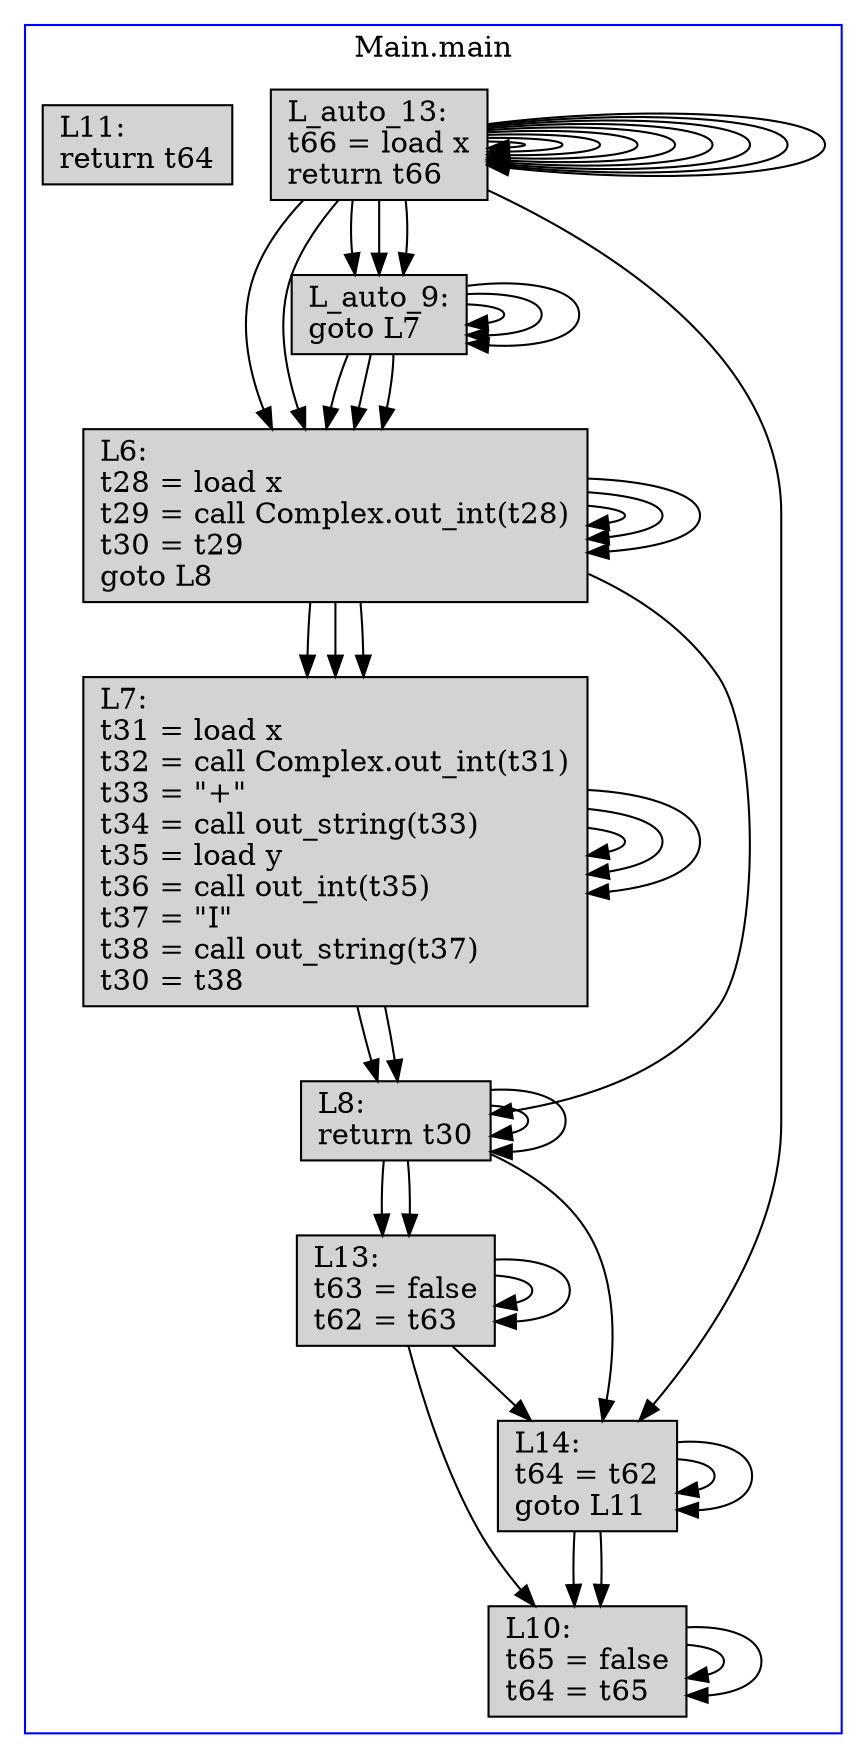 digraph CFG {
    node [shape=box, style=filled, fillcolor=lightgrey];
    subgraph "cluster_Main_main" {
        label="Main.main";
        color=blue;
    node0 [label="L_auto_0:\lt0 = call new Complex()\lt1 = 1\lt2 = 1\lt3 = call init(t1, t2)\lc = t3\lt4 = call reflect_X()\lt5 = call reflect_0()\lt6 = t4 = t5\lif t6 goto L0\l"];
    node1 [label="L_auto_1:\lgoto L1\l"];
    node2 [label="L0:\lt7 = \"=)\n\"\lt8 = call Main.out_string(t7)\lt9 = t8\lgoto L2\l"];
    node3 [label="L1:\lt10 = \"=(\n\"\lt11 = call Main.out_string(t10)\lt9 = t11\l"];
    node4 [label="L2:\lt12 = call reflect_X()\lt13 = call reflect_Y()\lt14 = call reflect_0()\lt15 = call equal(t14)\lif t15 goto L3\l"];
    node5 [label="L_auto_2:\lgoto L4\l"];
    node6 [label="L3:\lt16 = \"=)\n\"\lt17 = call Main.out_string(t16)\lt18 = t17\lgoto L5\l"];
    node7 [label="L4:\lt19 = \"=(\n\"\lt20 = call Main.out_string(t19)\lt18 = t20\l"];
    node8 [label="L5:\lreturn t18\l"];
    node0 -> node0;
    node0 -> node1;
    node0 -> node2;
    node1 -> node1;
    node1 -> node2;
    node2 -> node2;
    node2 -> node3;
    node3 -> node3;
    node3 -> node4;
    node4 -> node4;
    node4 -> node6;
    node4 -> node5;
    node5 -> node5;
    node5 -> node6;
    node6 -> node6;
    node6 -> node7;
    node7 -> node7;
    }
    subgraph "cluster_Complex_equal" {
        label="Complex.equal";
        color=blue;
    node0 [label="L_auto_3:\lparam d\lt55 = load x\lt56 = call x_value()\lt57 = t55 = t56\lif t57 goto L9\l"];
    node1 [label="L_auto_4:\lgoto L10\l"];
    node2 [label="L9:\lt58 = load y\lt59 = call y_value()\lt60 = t58 = t59\lif t60 goto L12\l"];
    node3 [label="L_auto_5:\lgoto L13\l"];
    node4 [label="L12:\lt61 = true\lt62 = t61\lgoto L14\l"];
    node5 [label="L13:\lt63 = false\lt62 = t63\l"];
    node6 [label="L14:\lt64 = t62\lgoto L11\l"];
    node7 [label="L10:\lt65 = false\lt64 = t65\l"];
    node8 [label="L11:\lreturn t64\l"];
    node0 -> node0;
    node0 -> node1;
    node0 -> node6;
    node1 -> node1;
    node1 -> node2;
    node2 -> node2;
    node2 -> node4;
    node2 -> node3;
    node3 -> node3;
    node3 -> node4;
    node4 -> node5;
    node4 -> node4;
    node5 -> node5;
    node5 -> node7;
    node6 -> node6;
    node6 -> node7;
    node7 -> node7;
    }
    subgraph "cluster_Complex_init" {
        label="Complex.init";
        color=blue;
    node0 [label="L_auto_6:\lparam a\lparam b\lt21 = load x\lt22 = t21 = a\lt23 = load y\lt24 = t23 = b\lreturn self\l"];
    node0 -> node0;
    }
    subgraph "cluster_Complex_y_value" {
        label="Complex.y_value";
        color=blue;
    node0 [label="L_auto_7:\lt67 = load y\lreturn t67\l"];
    node0 -> node0;
    }
    subgraph "cluster_Complex_print" {
        label="Complex.print";
        color=blue;
    node0 [label="L_auto_8:\lt25 = load y\lt26 = 0\lt27 = t25 = t26\lif t27 goto L6\l"];
    node1 [label="L_auto_9:\lgoto L7\l"];
    node2 [label="L6:\lt28 = load x\lt29 = call Complex.out_int(t28)\lt30 = t29\lgoto L8\l"];
    node3 [label="L7:\lt31 = load x\lt32 = call Complex.out_int(t31)\lt33 = \"+\"\lt34 = call out_string(t33)\lt35 = load y\lt36 = call out_int(t35)\lt37 = \"I\"\lt38 = call out_string(t37)\lt30 = t38\l"];
    node4 [label="L8:\lreturn t30\l"];
    node0 -> node0;
    node0 -> node1;
    node0 -> node2;
    node1 -> node1;
    node1 -> node2;
    node2 -> node2;
    node2 -> node3;
    node3 -> node3;
    }
    subgraph "cluster_Complex_reflect_Y" {
        label="Complex.reflect_Y";
        color=blue;
    node0 [label="L_auto_10:\lt51 = load x\lt52 = load x\lt53 = ~ t52\lt54 = t51 = t53\lreturn self\l"];
    node0 -> node0;
    }
    subgraph "cluster_Complex_reflect_X" {
        label="Complex.reflect_X";
        color=blue;
    node0 [label="L_auto_11:\lt47 = load y\lt48 = load y\lt49 = ~ t48\lt50 = t47 = t49\lreturn self\l"];
    node0 -> node0;
    }
    subgraph "cluster_Complex_reflect_0" {
        label="Complex.reflect_0";
        color=blue;
    node0 [label="L_auto_12:\lt39 = load x\lt40 = load x\lt41 = ~ t40\lt42 = t39 = t41\lt43 = load y\lt44 = load y\lt45 = ~ t44\lt46 = t43 = t45\lreturn self\l"];
    node0 -> node0;
    }
    subgraph "cluster_Complex_x_value" {
        label="Complex.x_value";
        color=blue;
    node0 [label="L_auto_13:\lt66 = load x\lreturn t66\l"];
    node0 -> node0;
    }
}

